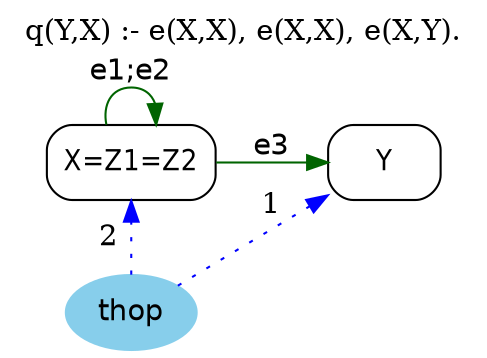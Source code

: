 digraph G {
	graph [bb="0,0,207,164",
		label="q(Y,X) :- e(X,X), e(X,X), e(X,Y).",
		labelloc=t,
		lheight=0.21,
		lp="103.5,152.5",
		lwidth=2.65,
		rankdir=LR
	];
	node [label="\N"];
	X	 [fontname="Helvetica-Narrow",
		height=0.5,
		label="X=Z1=Z2",
		pos="50.5,90",
		shape=box,
		style=rounded,
		width=1.0417];
	X -> X	 [color=darkgreen,
		fontname=helvetica,
		label="e1;e2",
		lp="50.5,133.5",
		pos="e,61.716,108.15 39.284,108.15 37.558,117.54 41.297,126 50.5,126 56.108,126 59.687,122.86 61.237,118.28"];
	Y	 [fontname="Helvetica-Narrow",
		height=0.5,
		pos="167,90",
		shape=box,
		style=rounded,
		width=0.75];
	X -> Y	 [color=darkgreen,
		fontname=helvetica,
		label=e3,
		lp="114,97.5",
		pos="e,139.91,90 88.003,90 101.33,90 116.33,90 129.65,90"];
	thop	 [color=skyblue,
		fillcolor=skyblue,
		fontname=helvetica,
		height=0.5,
		pos="50.5,18",
		shape=oval,
		style="filled,rounded",
		width=0.79437];
	thop -> X	 [color=blue,
		constraint=false,
		label=2,
		lp="40,54",
		pos="e,50.5,71.587 50.5,36.169 50.5,43.869 50.5,53.026 50.5,61.583",
		style=dotted];
	thop -> Y	 [color=blue,
		constraint=false,
		label=1,
		lp="114,67.5",
		pos="e,139.65,73.095 71.06,30.706 87.6,40.929 111.25,55.543 130.92,67.705",
		style=dotted];
}
